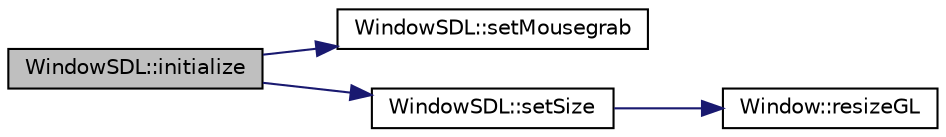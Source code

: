digraph "WindowSDL::initialize"
{
 // INTERACTIVE_SVG=YES
  edge [fontname="Helvetica",fontsize="10",labelfontname="Helvetica",labelfontsize="10"];
  node [fontname="Helvetica",fontsize="10",shape=record];
  rankdir="LR";
  Node1 [label="WindowSDL::initialize",height=0.2,width=0.4,color="black", fillcolor="grey75", style="filled" fontcolor="black"];
  Node1 -> Node2 [color="midnightblue",fontsize="10",style="solid",fontname="Helvetica"];
  Node2 [label="WindowSDL::setMousegrab",height=0.2,width=0.4,color="black", fillcolor="white", style="filled",URL="$class_window_s_d_l.html#a2c2100339846907404d03ad7a7966509"];
  Node1 -> Node3 [color="midnightblue",fontsize="10",style="solid",fontname="Helvetica"];
  Node3 [label="WindowSDL::setSize",height=0.2,width=0.4,color="black", fillcolor="white", style="filled",URL="$class_window_s_d_l.html#ab9119ab3e9972dc083b103ba50c87187"];
  Node3 -> Node4 [color="midnightblue",fontsize="10",style="solid",fontname="Helvetica"];
  Node4 [label="Window::resizeGL",height=0.2,width=0.4,color="black", fillcolor="white", style="filled",URL="$class_window.html#a26586639e05d1d14b23bb9675976ba35"];
}
